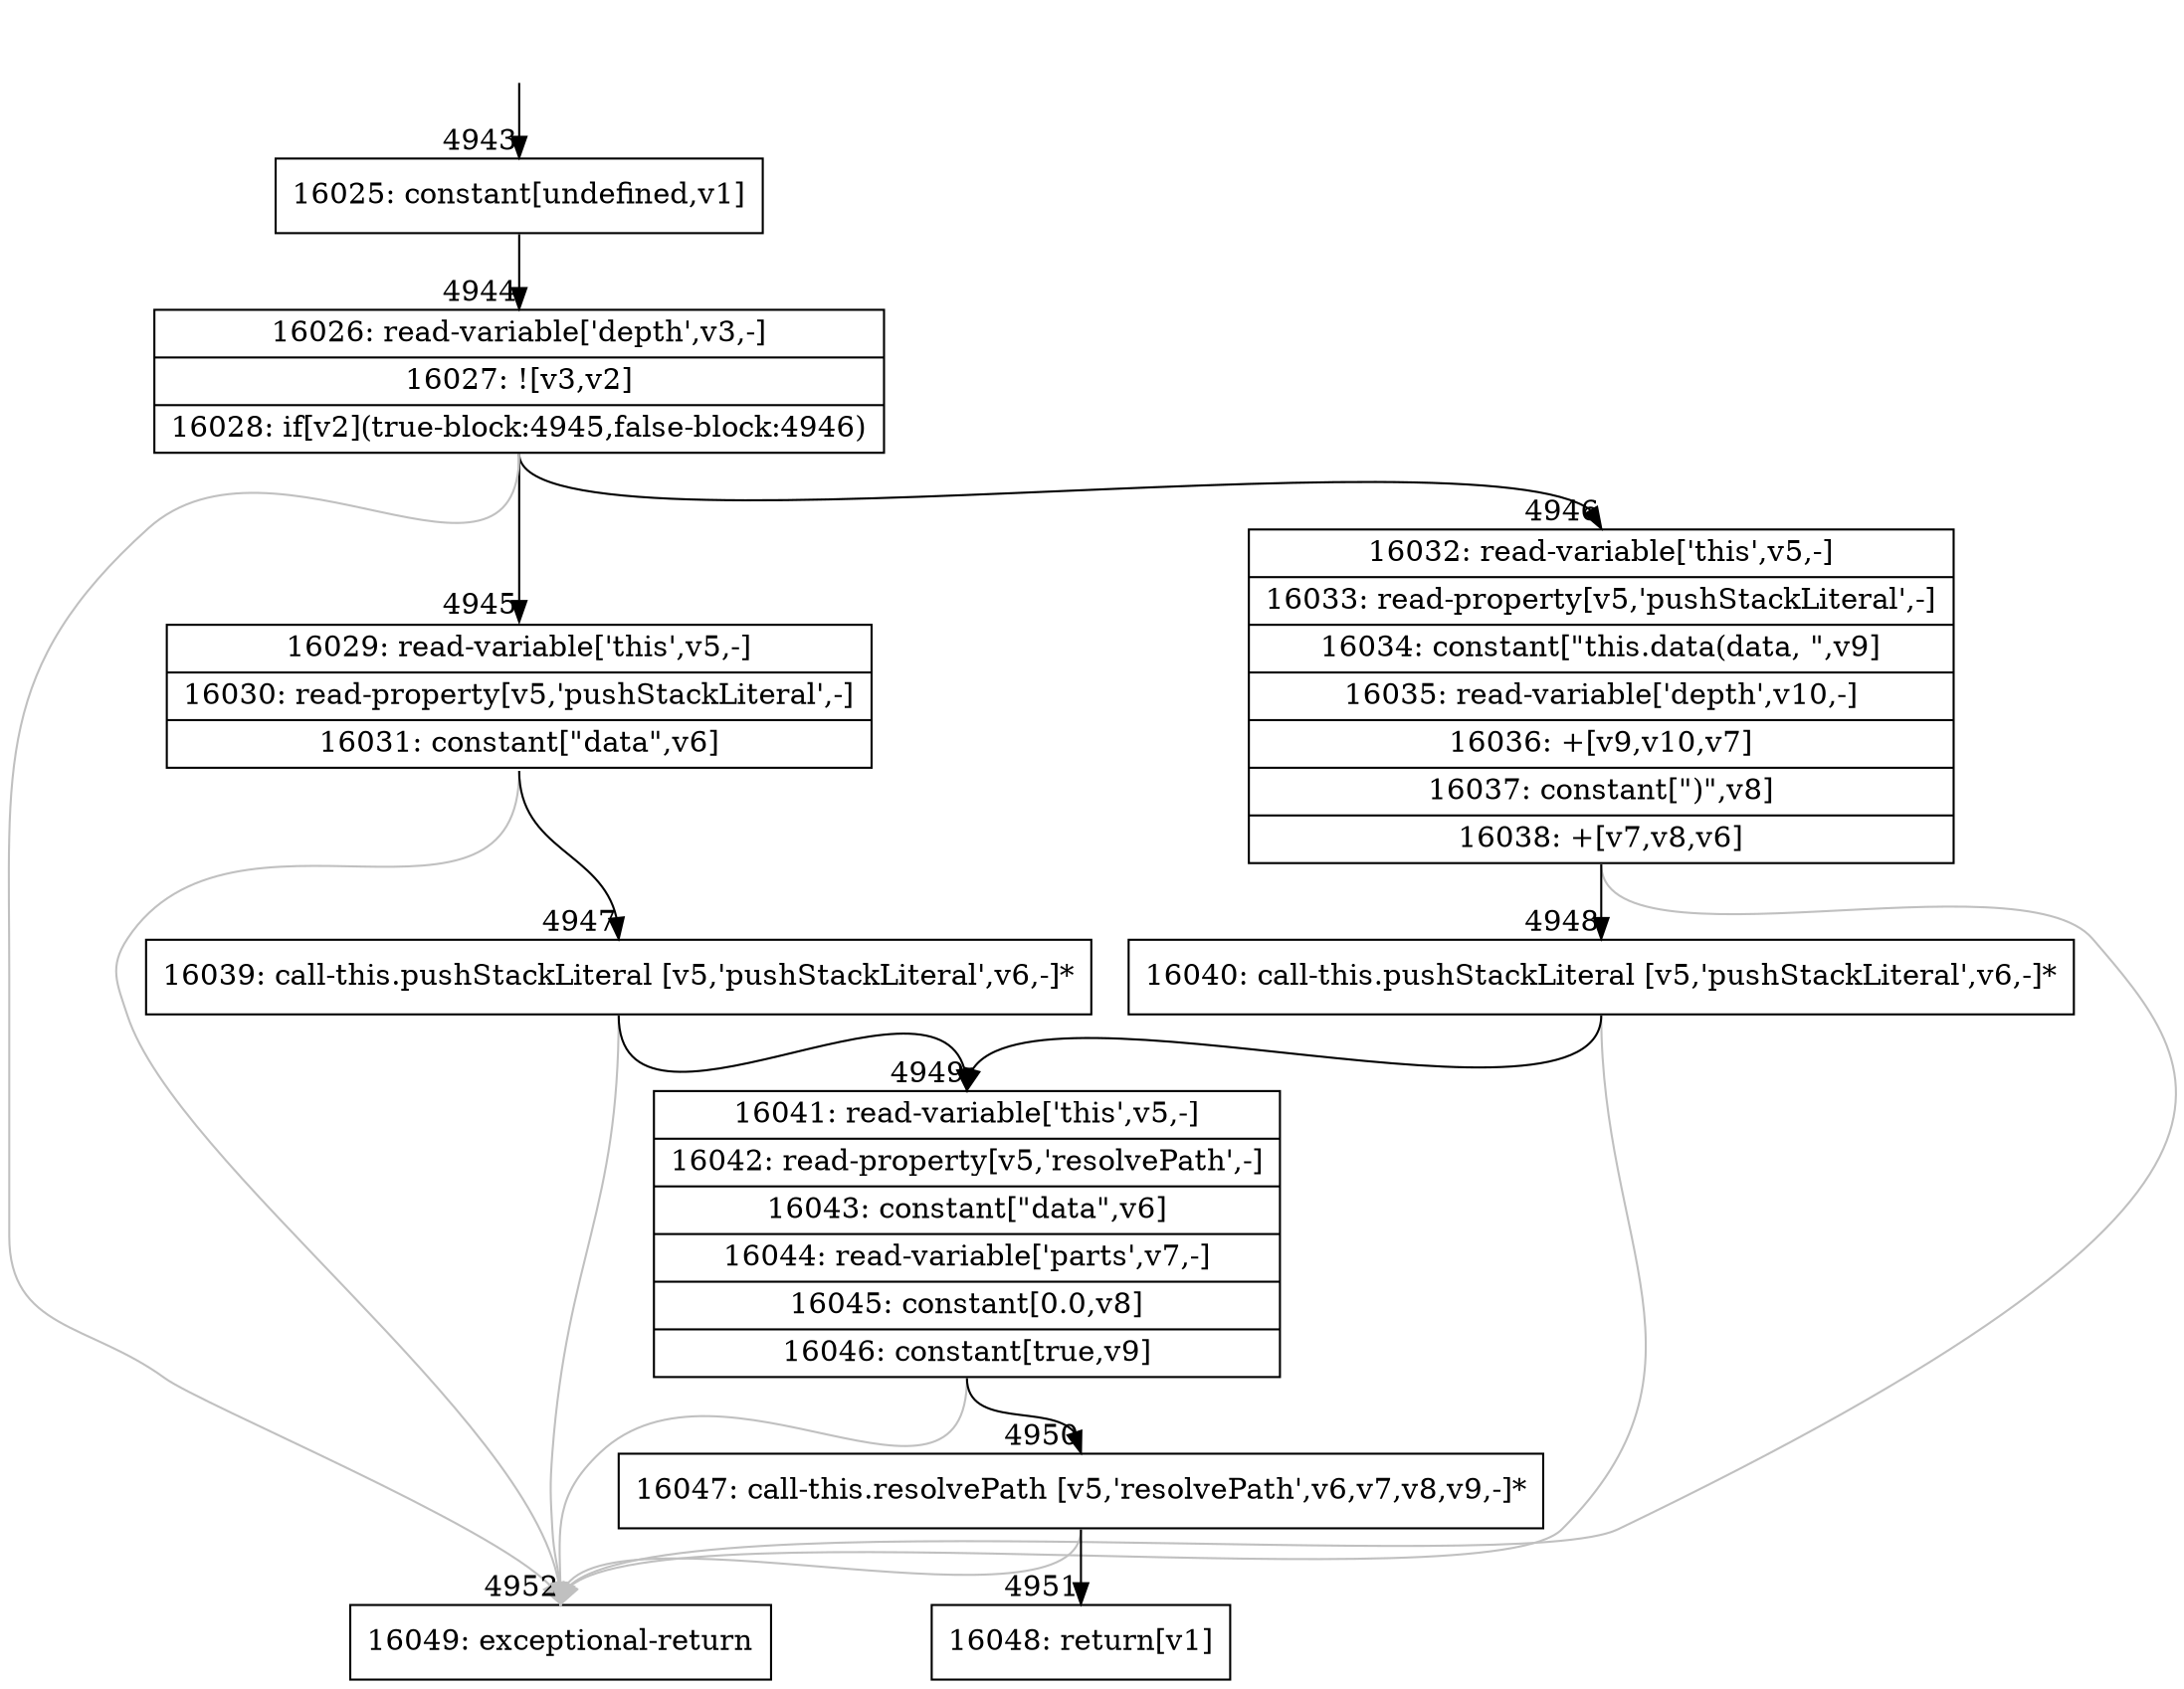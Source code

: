 digraph {
rankdir="TD"
BB_entry226[shape=none,label=""];
BB_entry226 -> BB4943 [tailport=s, headport=n, headlabel="    4943"]
BB4943 [shape=record label="{16025: constant[undefined,v1]}" ] 
BB4943 -> BB4944 [tailport=s, headport=n, headlabel="      4944"]
BB4944 [shape=record label="{16026: read-variable['depth',v3,-]|16027: ![v3,v2]|16028: if[v2](true-block:4945,false-block:4946)}" ] 
BB4944 -> BB4945 [tailport=s, headport=n, headlabel="      4945"]
BB4944 -> BB4946 [tailport=s, headport=n, headlabel="      4946"]
BB4944 -> BB4952 [tailport=s, headport=n, color=gray, headlabel="      4952"]
BB4945 [shape=record label="{16029: read-variable['this',v5,-]|16030: read-property[v5,'pushStackLiteral',-]|16031: constant[\"data\",v6]}" ] 
BB4945 -> BB4947 [tailport=s, headport=n, headlabel="      4947"]
BB4945 -> BB4952 [tailport=s, headport=n, color=gray]
BB4946 [shape=record label="{16032: read-variable['this',v5,-]|16033: read-property[v5,'pushStackLiteral',-]|16034: constant[\"this.data(data, \",v9]|16035: read-variable['depth',v10,-]|16036: +[v9,v10,v7]|16037: constant[\")\",v8]|16038: +[v7,v8,v6]}" ] 
BB4946 -> BB4948 [tailport=s, headport=n, headlabel="      4948"]
BB4946 -> BB4952 [tailport=s, headport=n, color=gray]
BB4947 [shape=record label="{16039: call-this.pushStackLiteral [v5,'pushStackLiteral',v6,-]*}" ] 
BB4947 -> BB4949 [tailport=s, headport=n, headlabel="      4949"]
BB4947 -> BB4952 [tailport=s, headport=n, color=gray]
BB4948 [shape=record label="{16040: call-this.pushStackLiteral [v5,'pushStackLiteral',v6,-]*}" ] 
BB4948 -> BB4949 [tailport=s, headport=n]
BB4948 -> BB4952 [tailport=s, headport=n, color=gray]
BB4949 [shape=record label="{16041: read-variable['this',v5,-]|16042: read-property[v5,'resolvePath',-]|16043: constant[\"data\",v6]|16044: read-variable['parts',v7,-]|16045: constant[0.0,v8]|16046: constant[true,v9]}" ] 
BB4949 -> BB4950 [tailport=s, headport=n, headlabel="      4950"]
BB4949 -> BB4952 [tailport=s, headport=n, color=gray]
BB4950 [shape=record label="{16047: call-this.resolvePath [v5,'resolvePath',v6,v7,v8,v9,-]*}" ] 
BB4950 -> BB4951 [tailport=s, headport=n, headlabel="      4951"]
BB4950 -> BB4952 [tailport=s, headport=n, color=gray]
BB4951 [shape=record label="{16048: return[v1]}" ] 
BB4952 [shape=record label="{16049: exceptional-return}" ] 
//#$~ 3051
}
